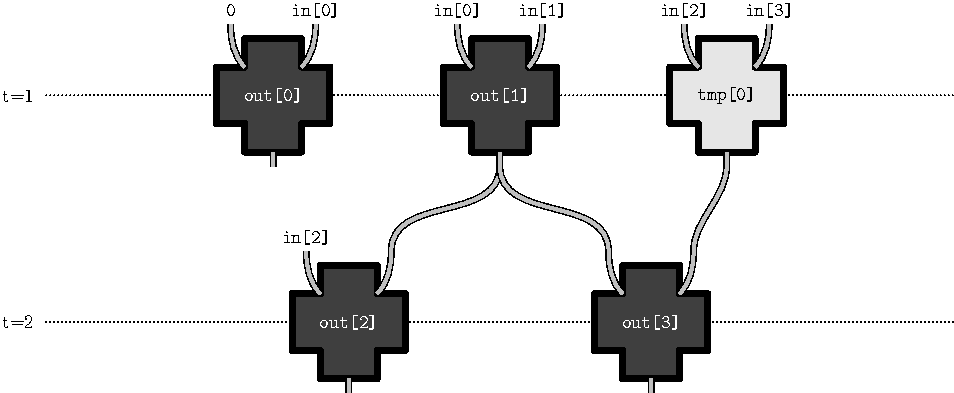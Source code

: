 
unitsize(0.5cm);
settings.tex = "pdflatex";

real TS = 0.8;
real LT = 3;
pair[] endpoints = {(-1.5, 2.5), (1.5, 2.5), (0, -2.5)};
pair[] txtpoints = {(-1.5, 3), (1.5, 3), (0, -3)};
path[] shapes = {
    (-2,1) -- (-1,1) -- (-1,2) -- (1,2) -- (1,1) -- (2,1) -- (2,-1) -- (1,-1) -- (1,-2) -- (-1,-2) -- (-1,-1) -- (-2,-1) -- cycle,
    (-2,1) -- (2,1) -- (2,-1) -- (-2,-1) -- cycle,
    (-2,1.5) -- (-0.5,1.5) -- (0,1) -- (0.5,1.5) -- (2,1.5) -- (0,-2) -- cycle
};

void connect(pair a, pair b) {
    draw(a {N}..{N} b, black+LT+squarecap);
    draw(a {N}..{N} b, mediumgray+LT/2+squarecap);
}

void drawcomp(pair center, string var, string a, string op, string b) {
    bool out = substr(var,0,4) == "out[";
    int i;
    if (op == "+") i=0;
    if (op == "-") i=1;
    if (op == "max") i=2;
    filldraw(shift(center)*shapes[i], out ? heavygray : lightgray, black+LT);
    real x = op == "+" ? 1 : 1.5;
    real y = op == "max" ? 1.5 : 1;
    pen[] styles = {black+LT, mediumgray+LT/2};
    for (pen p : styles) {
        draw(center+(-x,y) {op == "+" ? NW : N}..{N} center+endpoints[0], p+squarecap);
        draw(center+( x,y) {op == "+" ? NE : N}..{N} center+endpoints[1], p+squarecap);
        draw(center+(0,op == "-" ? -1 : -2)    --    center+endpoints[2], p+squarecap);
    }
    label(scale(TS)*("\texttt{" + var + "}"), center, out ? white : black);
    if (substr(a,0,3) == "in[" || find(a, "[") == -1)
        label(scale(TS)*("\texttt{" + a + "}"), center+txtpoints[0], black);
    if (substr(b,0,3) == "in[" || find(b, "[") == -1)
        label(scale(TS)*("\texttt{" + b + "}"), center+txtpoints[1], black);
}



for (int i=1; i<=2; ++i) {
    real y = -i * 8;
    label(scale(TS)*("t=" + string(i)), (-1, y));
    draw((0,y) -- (32,y), black+dotted);
}

connect((10.666666666666666, -16)+endpoints[1], (16.0, -8)+endpoints[2]);
connect((21.333333333333332, -16)+endpoints[0], (16.0, -8)+endpoints[2]);
connect((21.333333333333332, -16)+endpoints[1], (24.0, -8)+endpoints[2]);
drawcomp((8.0, -8), "out[0]", "0", "+", "in[0]");
drawcomp((16.0, -8), "out[1]", "in[0]", "+", "in[1]");
drawcomp((10.666666666666666, -16), "out[2]", "in[2]", "+", "out[1]");
drawcomp((24.0, -8), "tmp[0]", "in[2]", "+", "in[3]");
drawcomp((21.333333333333332, -16), "out[3]", "out[1]", "+", "tmp[0]");
